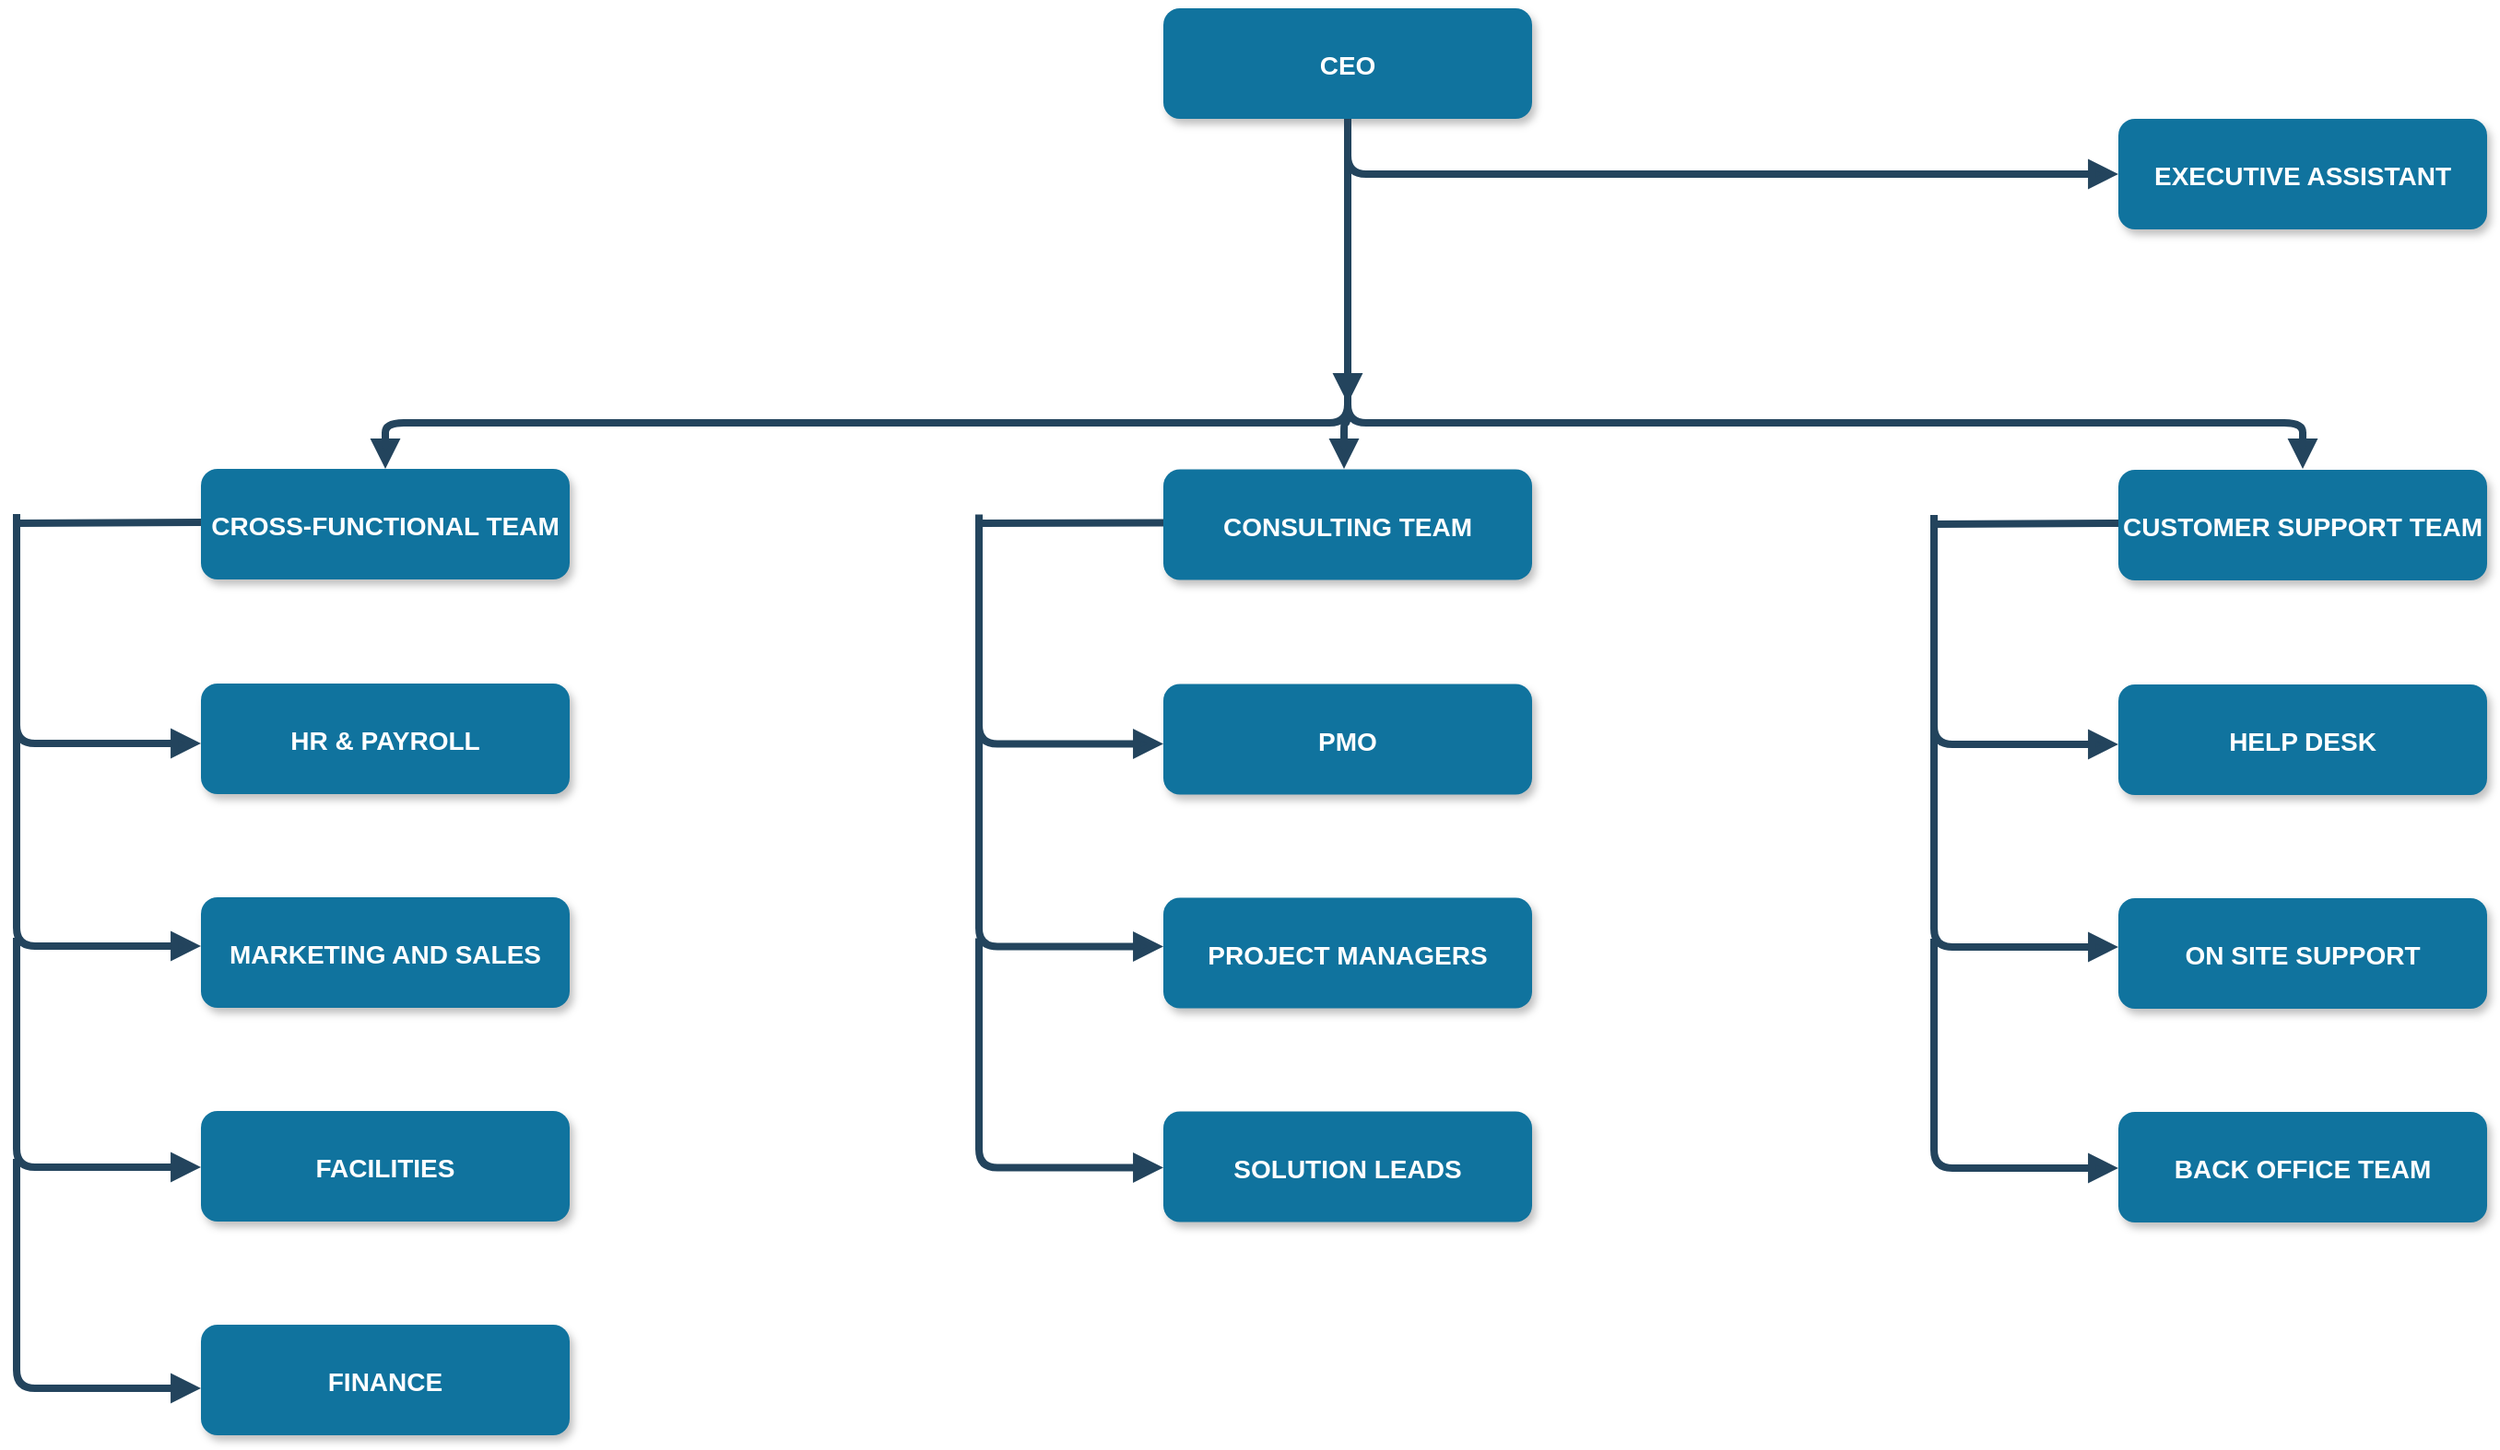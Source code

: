 <mxfile version="13.1.11" type="device"><diagram name="Page-1" id="97916047-d0de-89f5-080d-49f4d83e522f"><mxGraphModel dx="2076" dy="1096" grid="1" gridSize="10" guides="1" tooltips="1" connect="1" arrows="1" fold="1" page="1" pageScale="1.5" pageWidth="1169" pageHeight="827" background="#ffffff" math="0" shadow="0"><root><mxCell id="0"/><mxCell id="1" parent="0"/><mxCell id="2" value="CEO" style="rounded=1;fillColor=#10739E;strokeColor=none;shadow=1;gradientColor=none;fontStyle=1;fontColor=#FFFFFF;fontSize=14;" parent="1" vertex="1"><mxGeometry x="672" y="205.5" width="200" height="60" as="geometry"/></mxCell><mxCell id="4" value="CROSS-FUNCTIONAL TEAM" style="rounded=1;fillColor=#10739E;strokeColor=none;shadow=1;gradientColor=none;fontStyle=1;fontColor=#FFFFFF;fontSize=14;" parent="1" vertex="1"><mxGeometry x="150" y="455.5" width="200" height="60" as="geometry"/></mxCell><mxCell id="7" value="EXECUTIVE ASSISTANT" style="rounded=1;fillColor=#10739E;strokeColor=none;shadow=1;gradientColor=none;fontStyle=1;fontColor=#FFFFFF;fontSize=14;" parent="1" vertex="1"><mxGeometry x="1190" y="265.5" width="200" height="60" as="geometry"/></mxCell><mxCell id="8" value="HR &amp; PAYROLL" style="rounded=1;fillColor=#10739E;strokeColor=none;shadow=1;gradientColor=none;fontStyle=1;fontColor=#FFFFFF;fontSize=14;" parent="1" vertex="1"><mxGeometry x="150" y="572" width="200" height="60" as="geometry"/></mxCell><mxCell id="29" value="" style="edgeStyle=elbowEdgeStyle;elbow=vertical;strokeWidth=4;endArrow=block;endFill=1;fontStyle=1;strokeColor=#23445D;" parent="1" source="2" edge="1"><mxGeometry x="22" y="165.5" width="100" height="100" as="geometry"><mxPoint x="22" y="265.5" as="sourcePoint"/><mxPoint x="772" y="420" as="targetPoint"/></mxGeometry></mxCell><mxCell id="30" value="" style="edgeStyle=elbowEdgeStyle;elbow=vertical;strokeWidth=4;endArrow=block;endFill=1;fontStyle=1;strokeColor=#23445D;" parent="1" edge="1"><mxGeometry x="22" y="165.5" width="100" height="100" as="geometry"><mxPoint x="772" y="405.5" as="sourcePoint"/><mxPoint x="770" y="455.5" as="targetPoint"/></mxGeometry></mxCell><mxCell id="31" value="" style="edgeStyle=elbowEdgeStyle;elbow=vertical;strokeWidth=4;endArrow=block;endFill=1;fontStyle=1;strokeColor=#23445D;" parent="1" target="4" edge="1"><mxGeometry x="22" y="165.5" width="100" height="100" as="geometry"><mxPoint x="772" y="405.5" as="sourcePoint"/><mxPoint x="122" y="165.5" as="targetPoint"/></mxGeometry></mxCell><mxCell id="32" value="" style="edgeStyle=elbowEdgeStyle;elbow=vertical;strokeWidth=4;endArrow=block;endFill=1;fontStyle=1;strokeColor=#23445D;" parent="1" edge="1"><mxGeometry x="22" y="165.5" width="100" height="100" as="geometry"><mxPoint x="772" y="405.5" as="sourcePoint"/><mxPoint x="1290" y="455.5" as="targetPoint"/></mxGeometry></mxCell><mxCell id="33" value="" style="edgeStyle=elbowEdgeStyle;elbow=vertical;strokeWidth=4;endArrow=block;endFill=1;fontStyle=1;strokeColor=#23445D;" parent="1" source="2" target="7" edge="1"><mxGeometry x="22" y="165.5" width="100" height="100" as="geometry"><mxPoint x="22" y="265.5" as="sourcePoint"/><mxPoint x="122" y="165.5" as="targetPoint"/><Array as="points"><mxPoint x="1062" y="295.5"/></Array></mxGeometry></mxCell><mxCell id="DuJoLnjjCUeCEtNIJ2Ih-56" value="MARKETING AND SALES" style="rounded=1;fillColor=#10739E;strokeColor=none;shadow=1;gradientColor=none;fontStyle=1;fontColor=#FFFFFF;fontSize=14;" vertex="1" parent="1"><mxGeometry x="150" y="688" width="200" height="60" as="geometry"/></mxCell><mxCell id="DuJoLnjjCUeCEtNIJ2Ih-60" value="FACILITIES" style="rounded=1;fillColor=#10739E;strokeColor=none;shadow=1;gradientColor=none;fontStyle=1;fontColor=#FFFFFF;fontSize=14;" vertex="1" parent="1"><mxGeometry x="150" y="804" width="200" height="60" as="geometry"/></mxCell><mxCell id="DuJoLnjjCUeCEtNIJ2Ih-64" value="FINANCE" style="rounded=1;fillColor=#10739E;strokeColor=none;shadow=1;gradientColor=none;fontStyle=1;fontColor=#FFFFFF;fontSize=14;" vertex="1" parent="1"><mxGeometry x="150" y="920" width="200" height="60" as="geometry"/></mxCell><mxCell id="DuJoLnjjCUeCEtNIJ2Ih-85" value="" style="edgeStyle=elbowEdgeStyle;elbow=vertical;strokeWidth=4;endArrow=block;endFill=1;fontStyle=1;strokeColor=#23445D;" edge="1" parent="1"><mxGeometry x="-691" y="400" width="100" height="100" as="geometry"><mxPoint x="50" y="480" as="sourcePoint"/><mxPoint x="150" y="605" as="targetPoint"/><Array as="points"><mxPoint x="150" y="604.5"/></Array></mxGeometry></mxCell><mxCell id="DuJoLnjjCUeCEtNIJ2Ih-87" value="" style="edgeStyle=elbowEdgeStyle;elbow=vertical;strokeWidth=4;endArrow=none;endFill=0;fontStyle=1;strokeColor=#23445D;" edge="1" parent="1"><mxGeometry x="-781" y="280" width="100" height="100" as="geometry"><mxPoint x="150" y="484.5" as="sourcePoint"/><mxPoint x="50" y="485" as="targetPoint"/><Array as="points"/></mxGeometry></mxCell><mxCell id="DuJoLnjjCUeCEtNIJ2Ih-88" value="" style="edgeStyle=elbowEdgeStyle;elbow=vertical;strokeWidth=4;endArrow=block;endFill=1;fontStyle=1;strokeColor=#23445D;" edge="1" parent="1"><mxGeometry x="-691" y="510" width="100" height="100" as="geometry"><mxPoint x="50" y="590" as="sourcePoint"/><mxPoint x="150" y="715" as="targetPoint"/><Array as="points"><mxPoint x="150" y="714.5"/></Array></mxGeometry></mxCell><mxCell id="DuJoLnjjCUeCEtNIJ2Ih-89" value="" style="edgeStyle=elbowEdgeStyle;elbow=vertical;strokeWidth=4;endArrow=block;endFill=1;fontStyle=1;strokeColor=#23445D;" edge="1" parent="1"><mxGeometry x="-691" y="630" width="100" height="100" as="geometry"><mxPoint x="50" y="710" as="sourcePoint"/><mxPoint x="150" y="835" as="targetPoint"/><Array as="points"><mxPoint x="150" y="834.5"/></Array></mxGeometry></mxCell><mxCell id="DuJoLnjjCUeCEtNIJ2Ih-90" value="" style="edgeStyle=elbowEdgeStyle;elbow=vertical;strokeWidth=4;endArrow=block;endFill=1;fontStyle=1;strokeColor=#23445D;" edge="1" parent="1"><mxGeometry x="-691" y="750" width="100" height="100" as="geometry"><mxPoint x="50" y="830" as="sourcePoint"/><mxPoint x="150" y="955" as="targetPoint"/><Array as="points"><mxPoint x="150" y="954.5"/></Array></mxGeometry></mxCell><mxCell id="DuJoLnjjCUeCEtNIJ2Ih-91" value="CONSULTING TEAM" style="rounded=1;fillColor=#10739E;strokeColor=none;shadow=1;gradientColor=none;fontStyle=1;fontColor=#FFFFFF;fontSize=14;" vertex="1" parent="1"><mxGeometry x="672" y="455.75" width="200" height="60" as="geometry"/></mxCell><mxCell id="DuJoLnjjCUeCEtNIJ2Ih-92" value="PMO" style="rounded=1;fillColor=#10739E;strokeColor=none;shadow=1;gradientColor=none;fontStyle=1;fontColor=#FFFFFF;fontSize=14;" vertex="1" parent="1"><mxGeometry x="672" y="572.25" width="200" height="60" as="geometry"/></mxCell><mxCell id="DuJoLnjjCUeCEtNIJ2Ih-93" value="PROJECT MANAGERS" style="rounded=1;fillColor=#10739E;strokeColor=none;shadow=1;gradientColor=none;fontStyle=1;fontColor=#FFFFFF;fontSize=14;" vertex="1" parent="1"><mxGeometry x="672" y="688.25" width="200" height="60" as="geometry"/></mxCell><mxCell id="DuJoLnjjCUeCEtNIJ2Ih-94" value="SOLUTION LEADS" style="rounded=1;fillColor=#10739E;strokeColor=none;shadow=1;gradientColor=none;fontStyle=1;fontColor=#FFFFFF;fontSize=14;" vertex="1" parent="1"><mxGeometry x="672" y="804.25" width="200" height="60" as="geometry"/></mxCell><mxCell id="DuJoLnjjCUeCEtNIJ2Ih-96" value="" style="edgeStyle=elbowEdgeStyle;elbow=vertical;strokeWidth=4;endArrow=block;endFill=1;fontStyle=1;strokeColor=#23445D;" edge="1" parent="1"><mxGeometry x="-169" y="400.25" width="100" height="100" as="geometry"><mxPoint x="572" y="480.25" as="sourcePoint"/><mxPoint x="672" y="605.25" as="targetPoint"/><Array as="points"><mxPoint x="672" y="604.75"/></Array></mxGeometry></mxCell><mxCell id="DuJoLnjjCUeCEtNIJ2Ih-97" value="" style="edgeStyle=elbowEdgeStyle;elbow=vertical;strokeWidth=4;endArrow=none;endFill=0;fontStyle=1;strokeColor=#23445D;" edge="1" parent="1"><mxGeometry x="-259" y="280.25" width="100" height="100" as="geometry"><mxPoint x="672" y="484.75" as="sourcePoint"/><mxPoint x="572" y="485.25" as="targetPoint"/><Array as="points"/></mxGeometry></mxCell><mxCell id="DuJoLnjjCUeCEtNIJ2Ih-98" value="" style="edgeStyle=elbowEdgeStyle;elbow=vertical;strokeWidth=4;endArrow=block;endFill=1;fontStyle=1;strokeColor=#23445D;" edge="1" parent="1"><mxGeometry x="-169" y="510.25" width="100" height="100" as="geometry"><mxPoint x="572" y="590.25" as="sourcePoint"/><mxPoint x="672" y="715.25" as="targetPoint"/><Array as="points"><mxPoint x="672" y="714.75"/></Array></mxGeometry></mxCell><mxCell id="DuJoLnjjCUeCEtNIJ2Ih-99" value="" style="edgeStyle=elbowEdgeStyle;elbow=vertical;strokeWidth=4;endArrow=block;endFill=1;fontStyle=1;strokeColor=#23445D;" edge="1" parent="1"><mxGeometry x="-169" y="630.25" width="100" height="100" as="geometry"><mxPoint x="572" y="710.25" as="sourcePoint"/><mxPoint x="672" y="835.25" as="targetPoint"/><Array as="points"><mxPoint x="672" y="834.75"/></Array></mxGeometry></mxCell><mxCell id="DuJoLnjjCUeCEtNIJ2Ih-101" value="CUSTOMER SUPPORT TEAM" style="rounded=1;fillColor=#10739E;strokeColor=none;shadow=1;gradientColor=none;fontStyle=1;fontColor=#FFFFFF;fontSize=14;" vertex="1" parent="1"><mxGeometry x="1190" y="456" width="200" height="60" as="geometry"/></mxCell><mxCell id="DuJoLnjjCUeCEtNIJ2Ih-102" value="HELP DESK" style="rounded=1;fillColor=#10739E;strokeColor=none;shadow=1;gradientColor=none;fontStyle=1;fontColor=#FFFFFF;fontSize=14;" vertex="1" parent="1"><mxGeometry x="1190" y="572.5" width="200" height="60" as="geometry"/></mxCell><mxCell id="DuJoLnjjCUeCEtNIJ2Ih-103" value="ON SITE SUPPORT" style="rounded=1;fillColor=#10739E;strokeColor=none;shadow=1;gradientColor=none;fontStyle=1;fontColor=#FFFFFF;fontSize=14;" vertex="1" parent="1"><mxGeometry x="1190" y="688.5" width="200" height="60" as="geometry"/></mxCell><mxCell id="DuJoLnjjCUeCEtNIJ2Ih-104" value="BACK OFFICE TEAM" style="rounded=1;fillColor=#10739E;strokeColor=none;shadow=1;gradientColor=none;fontStyle=1;fontColor=#FFFFFF;fontSize=14;" vertex="1" parent="1"><mxGeometry x="1190" y="804.5" width="200" height="60" as="geometry"/></mxCell><mxCell id="DuJoLnjjCUeCEtNIJ2Ih-106" value="" style="edgeStyle=elbowEdgeStyle;elbow=vertical;strokeWidth=4;endArrow=block;endFill=1;fontStyle=1;strokeColor=#23445D;" edge="1" parent="1"><mxGeometry x="349" y="400.5" width="100" height="100" as="geometry"><mxPoint x="1090" y="480.5" as="sourcePoint"/><mxPoint x="1190" y="605.5" as="targetPoint"/><Array as="points"><mxPoint x="1190" y="605"/></Array></mxGeometry></mxCell><mxCell id="DuJoLnjjCUeCEtNIJ2Ih-107" value="" style="edgeStyle=elbowEdgeStyle;elbow=vertical;strokeWidth=4;endArrow=none;endFill=0;fontStyle=1;strokeColor=#23445D;" edge="1" parent="1"><mxGeometry x="259" y="280.5" width="100" height="100" as="geometry"><mxPoint x="1190" y="485" as="sourcePoint"/><mxPoint x="1090" y="485.5" as="targetPoint"/><Array as="points"/></mxGeometry></mxCell><mxCell id="DuJoLnjjCUeCEtNIJ2Ih-108" value="" style="edgeStyle=elbowEdgeStyle;elbow=vertical;strokeWidth=4;endArrow=block;endFill=1;fontStyle=1;strokeColor=#23445D;" edge="1" parent="1"><mxGeometry x="349" y="510.5" width="100" height="100" as="geometry"><mxPoint x="1090" y="590.5" as="sourcePoint"/><mxPoint x="1190" y="715.5" as="targetPoint"/><Array as="points"><mxPoint x="1190" y="715"/></Array></mxGeometry></mxCell><mxCell id="DuJoLnjjCUeCEtNIJ2Ih-109" value="" style="edgeStyle=elbowEdgeStyle;elbow=vertical;strokeWidth=4;endArrow=block;endFill=1;fontStyle=1;strokeColor=#23445D;" edge="1" parent="1"><mxGeometry x="349" y="630.5" width="100" height="100" as="geometry"><mxPoint x="1090" y="710.5" as="sourcePoint"/><mxPoint x="1190" y="835.5" as="targetPoint"/><Array as="points"><mxPoint x="1190" y="835"/></Array></mxGeometry></mxCell></root></mxGraphModel></diagram></mxfile>